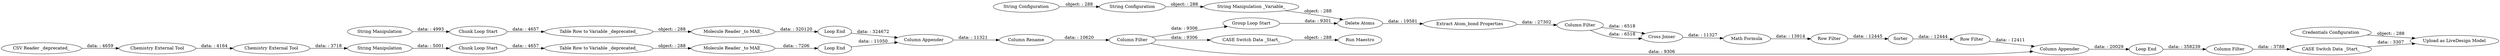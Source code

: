 digraph {
	"-5643529017218605246_15697" [label="Row Filter"]
	"-5643529017218605246_15709" [label="CASE Switch Data _Start_"]
	"8050357772391917212_148" [label="Chunk Loop Start"]
	"8050357772391917212_454" [label="Loop End"]
	"8050357772391917212_456" [label="Table Row to Variable _deprecated_"]
	"-5643529017218605246_38" [label="Column Filter"]
	"-5643529017218605246_452" [label="CSV Reader _deprecated_"]
	"-5643529017218605246_15691" [label="Cross Joiner"]
	"8050357772391917212_451" [label="Column Filter"]
	"-5643529017218605246_15706" [label="String Configuration"]
	"-5643529017218605246_15692" [label="Column Filter"]
	"8050357772391917212_458" [label="Column Appender"]
	"-5643529017218605246_15707" [label="Row Filter"]
	"8050357772391917212_452" [label="String Manipulation"]
	"8050357772391917212_455" [label="Chunk Loop Start"]
	"-5643529017218605246_15663" [label="Chemistry External Tool"]
	"-5643529017218605246_15689" [label="Extract Atom_bond Properties"]
	"-5643529017218605246_56" [label="Upload as LiveDesign Model"]
	"8050357772391917212_435" [label="Column Rename"]
	"-5643529017218605246_15652" [label="CASE Switch Data _Start_"]
	"-5643529017218605246_15704" [label="Delete Atoms"]
	"-5643529017218605246_15584" [label="String Manipulation _Variable_"]
	"-5643529017218605246_15420" [label="String Configuration"]
	"-5643529017218605246_15694" [label=Sorter]
	"-5643529017218605246_139" [label="Credentials Configuration"]
	"8050357772391917212_147" [label="Loop End"]
	"-5643529017218605246_15688" [label="Math Formula"]
	"-5643529017218605246_15700" [label="Loop End"]
	"8050357772391917212_453" [label="String Manipulation"]
	"8050357772391917212_144" [label="Table Row to Variable _deprecated_"]
	"8050357772391917212_141" [label="Molecule Reader _to MAE_"]
	"-5643529017218605246_15699" [label="Column Appender"]
	"-5643529017218605246_15665" [label="Chemistry External Tool"]
	"8050357772391917212_457" [label="Molecule Reader _to MAE_"]
	"-5643529017218605246_15698" [label="Group Loop Start"]
	"-5643529017218605246_15708" [label="Run Maestro"]
	"-5643529017218605246_15694" -> "-5643529017218605246_15697" [label="data: : 12444"]
	"-5643529017218605246_15652" -> "-5643529017218605246_56" [label="data: : 3307"]
	"-5643529017218605246_139" -> "-5643529017218605246_56" [label="object: : 288"]
	"-5643529017218605246_15707" -> "-5643529017218605246_15694" [label="data: : 12445"]
	"-5643529017218605246_15688" -> "-5643529017218605246_15707" [label="data: : 13914"]
	"8050357772391917212_451" -> "-5643529017218605246_15699" [label="data: : 9306"]
	"-5643529017218605246_15691" -> "-5643529017218605246_15688" [label="data: : 11327"]
	"8050357772391917212_458" -> "8050357772391917212_435" [label="data: : 11321"]
	"8050357772391917212_435" -> "8050357772391917212_451" [label="data: : 10620"]
	"-5643529017218605246_15692" -> "-5643529017218605246_15691" [label="data: : 6518"]
	"-5643529017218605246_15704" -> "-5643529017218605246_15689" [label="data: : 19581"]
	"-5643529017218605246_15698" -> "-5643529017218605246_15704" [label="data: : 9301"]
	"8050357772391917212_452" -> "8050357772391917212_148" [label="data: : 5001"]
	"-5643529017218605246_15665" -> "8050357772391917212_452" [label="data: : 3718"]
	"8050357772391917212_456" -> "8050357772391917212_457" [label="object: : 288"]
	"8050357772391917212_453" -> "8050357772391917212_455" [label="data: : 4993"]
	"8050357772391917212_141" -> "8050357772391917212_147" [label="data: : 7206"]
	"-5643529017218605246_452" -> "-5643529017218605246_15663" [label="data: : 4659"]
	"-5643529017218605246_15699" -> "-5643529017218605246_15700" [label="data: : 20029"]
	"-5643529017218605246_15692" -> "-5643529017218605246_15691" [label="data: : 6518"]
	"8050357772391917212_144" -> "8050357772391917212_141" [label="object: : 288"]
	"-5643529017218605246_15584" -> "-5643529017218605246_15704" [label="object: : 288"]
	"-5643529017218605246_15663" -> "-5643529017218605246_15665" [label="data: : 4164"]
	"8050357772391917212_451" -> "-5643529017218605246_15698" [label="data: : 9306"]
	"-5643529017218605246_15706" -> "-5643529017218605246_15584" [label="object: : 288"]
	"-5643529017218605246_15709" -> "-5643529017218605246_15708" [label="object: : 288"]
	"8050357772391917212_454" -> "8050357772391917212_458" [label="data: : 324672"]
	"8050357772391917212_147" -> "8050357772391917212_458" [label="data: : 11050"]
	"-5643529017218605246_15689" -> "-5643529017218605246_15692" [label="data: : 27302"]
	"-5643529017218605246_15420" -> "-5643529017218605246_15706" [label="object: : 288"]
	"8050357772391917212_457" -> "8050357772391917212_454" [label="data: : 320120"]
	"8050357772391917212_451" -> "-5643529017218605246_15709" [label="data: : 9306"]
	"-5643529017218605246_15697" -> "-5643529017218605246_15699" [label="data: : 12411"]
	"8050357772391917212_455" -> "8050357772391917212_456" [label="data: : 4657"]
	"-5643529017218605246_38" -> "-5643529017218605246_15652" [label="data: : 3788"]
	"-5643529017218605246_15700" -> "-5643529017218605246_38" [label="data: : 358239"]
	"8050357772391917212_148" -> "8050357772391917212_144" [label="data: : 4657"]
	rankdir=LR
}
